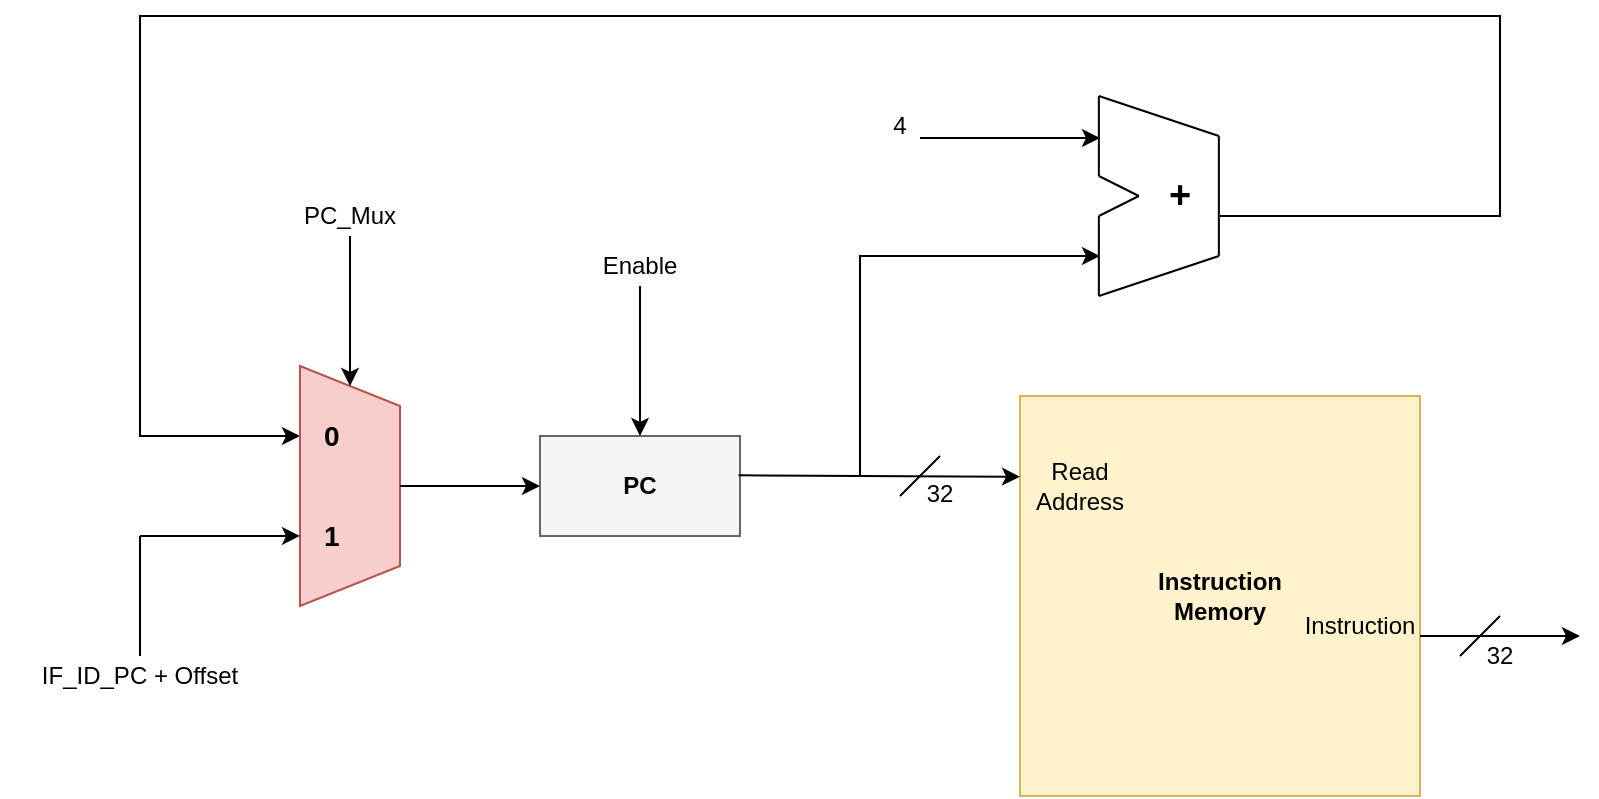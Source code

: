 <mxfile version="13.9.9" type="device"><diagram id="EM_4-Qxvc_nVMalOqa7d" name="Pagina-1"><mxGraphModel dx="1002" dy="628" grid="1" gridSize="10" guides="1" tooltips="1" connect="1" arrows="1" fold="1" page="1" pageScale="1" pageWidth="827" pageHeight="1169" math="0" shadow="0"><root><mxCell id="0"/><mxCell id="1" parent="0"/><mxCell id="63DuKP3PSEsNMxjA8k4f-1" value="" style="rounded=0;whiteSpace=wrap;html=1;fillColor=#fff2cc;strokeColor=#d6b656;" parent="1" vertex="1"><mxGeometry x="520" y="520" width="200" height="200" as="geometry"/></mxCell><mxCell id="63DuKP3PSEsNMxjA8k4f-2" value="&lt;b&gt;Instruction Memory&lt;/b&gt;" style="text;html=1;strokeColor=none;fillColor=none;align=center;verticalAlign=middle;whiteSpace=wrap;rounded=0;" parent="1" vertex="1"><mxGeometry x="590" y="605" width="60" height="30" as="geometry"/></mxCell><mxCell id="63DuKP3PSEsNMxjA8k4f-3" value="" style="rounded=0;whiteSpace=wrap;html=1;fillColor=#f5f5f5;strokeColor=#666666;fontColor=#333333;" parent="1" vertex="1"><mxGeometry x="280" y="540" width="100" height="50" as="geometry"/></mxCell><mxCell id="63DuKP3PSEsNMxjA8k4f-4" value="&lt;b&gt;PC&lt;/b&gt;" style="text;html=1;strokeColor=none;fillColor=none;align=center;verticalAlign=middle;whiteSpace=wrap;rounded=0;" parent="1" vertex="1"><mxGeometry x="300" y="550" width="60" height="30" as="geometry"/></mxCell><mxCell id="63DuKP3PSEsNMxjA8k4f-6" value="Read Address" style="text;html=1;strokeColor=none;fillColor=none;align=center;verticalAlign=middle;whiteSpace=wrap;rounded=0;" parent="1" vertex="1"><mxGeometry x="520" y="550" width="60" height="30" as="geometry"/></mxCell><mxCell id="63DuKP3PSEsNMxjA8k4f-7" value="Instruction" style="text;html=1;strokeColor=none;fillColor=none;align=center;verticalAlign=middle;whiteSpace=wrap;rounded=0;" parent="1" vertex="1"><mxGeometry x="660" y="620" width="60" height="30" as="geometry"/></mxCell><mxCell id="63DuKP3PSEsNMxjA8k4f-8" value="" style="endArrow=classic;html=1;rounded=0;" parent="1" edge="1"><mxGeometry width="50" height="50" relative="1" as="geometry"><mxPoint x="720" y="640" as="sourcePoint"/><mxPoint x="800" y="640" as="targetPoint"/></mxGeometry></mxCell><mxCell id="63DuKP3PSEsNMxjA8k4f-9" value="" style="endArrow=none;html=1;rounded=0;" parent="1" edge="1"><mxGeometry width="50" height="50" relative="1" as="geometry"><mxPoint x="740" y="650" as="sourcePoint"/><mxPoint x="760" y="630" as="targetPoint"/></mxGeometry></mxCell><mxCell id="63DuKP3PSEsNMxjA8k4f-10" value="32" style="text;html=1;strokeColor=none;fillColor=none;align=center;verticalAlign=middle;whiteSpace=wrap;rounded=0;" parent="1" vertex="1"><mxGeometry x="730" y="635" width="60" height="30" as="geometry"/></mxCell><mxCell id="63DuKP3PSEsNMxjA8k4f-13" value="" style="endArrow=classic;html=1;rounded=0;entryX=0.75;entryY=1;entryDx=0;entryDy=0;" parent="1" edge="1"><mxGeometry width="50" height="50" relative="1" as="geometry"><mxPoint x="440" y="560" as="sourcePoint"/><mxPoint x="560" y="450" as="targetPoint"/><Array as="points"><mxPoint x="440" y="450"/></Array></mxGeometry></mxCell><mxCell id="63DuKP3PSEsNMxjA8k4f-14" value="" style="endArrow=classic;html=1;rounded=0;exitX=0.993;exitY=0.393;exitDx=0;exitDy=0;exitPerimeter=0;entryX=0;entryY=0.345;entryDx=0;entryDy=0;entryPerimeter=0;" parent="1" source="63DuKP3PSEsNMxjA8k4f-3" target="63DuKP3PSEsNMxjA8k4f-6" edge="1"><mxGeometry width="50" height="50" relative="1" as="geometry"><mxPoint x="470" y="570" as="sourcePoint"/><mxPoint x="520" y="520" as="targetPoint"/></mxGeometry></mxCell><mxCell id="63DuKP3PSEsNMxjA8k4f-16" value="" style="endArrow=classic;html=1;rounded=0;" parent="1" edge="1"><mxGeometry width="50" height="50" relative="1" as="geometry"><mxPoint x="470" y="391" as="sourcePoint"/><mxPoint x="560" y="391" as="targetPoint"/></mxGeometry></mxCell><mxCell id="63DuKP3PSEsNMxjA8k4f-18" value="&lt;span&gt;4&lt;/span&gt;" style="text;html=1;strokeColor=none;fillColor=none;align=center;verticalAlign=middle;whiteSpace=wrap;rounded=0;fontStyle=0" parent="1" vertex="1"><mxGeometry x="430" y="370" width="60" height="30" as="geometry"/></mxCell><mxCell id="63DuKP3PSEsNMxjA8k4f-19" value="" style="endArrow=classic;html=1;rounded=0;exitX=0.5;exitY=0;exitDx=0;exitDy=0;" parent="1" edge="1"><mxGeometry width="50" height="50" relative="1" as="geometry"><mxPoint x="620" y="430" as="sourcePoint"/><mxPoint x="160" y="540" as="targetPoint"/><Array as="points"><mxPoint x="760" y="430"/><mxPoint x="760" y="330"/><mxPoint x="280" y="330"/><mxPoint x="80" y="330"/><mxPoint x="80" y="450"/><mxPoint x="80" y="540"/></Array></mxGeometry></mxCell><mxCell id="63DuKP3PSEsNMxjA8k4f-20" value="" style="endArrow=none;html=1;rounded=0;" parent="1" edge="1"><mxGeometry width="50" height="50" relative="1" as="geometry"><mxPoint x="460" y="570" as="sourcePoint"/><mxPoint x="480" y="550" as="targetPoint"/></mxGeometry></mxCell><mxCell id="63DuKP3PSEsNMxjA8k4f-21" value="32" style="text;html=1;strokeColor=none;fillColor=none;align=center;verticalAlign=middle;whiteSpace=wrap;rounded=0;" parent="1" vertex="1"><mxGeometry x="450" y="554" width="60" height="30" as="geometry"/></mxCell><mxCell id="HPLlACRchAcSBWmqwpWU-1" value="" style="shape=trapezoid;perimeter=trapezoidPerimeter;whiteSpace=wrap;html=1;fixedSize=1;direction=south;fillColor=#f8cecc;strokeColor=#b85450;" vertex="1" parent="1"><mxGeometry x="160" y="505" width="50" height="120" as="geometry"/></mxCell><mxCell id="HPLlACRchAcSBWmqwpWU-2" value="" style="endArrow=classic;html=1;rounded=0;exitX=0.5;exitY=0;exitDx=0;exitDy=0;entryX=0;entryY=0.5;entryDx=0;entryDy=0;" edge="1" parent="1" source="HPLlACRchAcSBWmqwpWU-1" target="63DuKP3PSEsNMxjA8k4f-3"><mxGeometry width="50" height="50" relative="1" as="geometry"><mxPoint x="480" y="391" as="sourcePoint"/><mxPoint x="570" y="391" as="targetPoint"/></mxGeometry></mxCell><mxCell id="HPLlACRchAcSBWmqwpWU-3" value="" style="endArrow=classic;html=1;entryX=0;entryY=0.5;entryDx=0;entryDy=0;exitX=0.5;exitY=1;exitDx=0;exitDy=0;" edge="1" parent="1" source="HPLlACRchAcSBWmqwpWU-4" target="HPLlACRchAcSBWmqwpWU-1"><mxGeometry width="50" height="50" relative="1" as="geometry"><mxPoint x="190" y="440" as="sourcePoint"/><mxPoint x="240" y="390" as="targetPoint"/></mxGeometry></mxCell><mxCell id="HPLlACRchAcSBWmqwpWU-4" value="PC_Mux" style="text;html=1;strokeColor=none;fillColor=none;align=center;verticalAlign=middle;whiteSpace=wrap;rounded=0;" vertex="1" parent="1"><mxGeometry x="165" y="420" width="40" height="20" as="geometry"/></mxCell><mxCell id="HPLlACRchAcSBWmqwpWU-6" value="" style="endArrow=none;html=1;" edge="1" parent="1"><mxGeometry width="50" height="50" relative="1" as="geometry"><mxPoint x="80" y="650" as="sourcePoint"/><mxPoint x="80" y="590" as="targetPoint"/><Array as="points"><mxPoint x="80" y="640"/></Array></mxGeometry></mxCell><mxCell id="HPLlACRchAcSBWmqwpWU-7" value="" style="endArrow=classic;html=1;entryX=0.708;entryY=1;entryDx=0;entryDy=0;entryPerimeter=0;" edge="1" parent="1" target="HPLlACRchAcSBWmqwpWU-1"><mxGeometry width="50" height="50" relative="1" as="geometry"><mxPoint x="80" y="590" as="sourcePoint"/><mxPoint x="150" y="590" as="targetPoint"/><Array as="points"/></mxGeometry></mxCell><mxCell id="HPLlACRchAcSBWmqwpWU-9" value="IF_ID_PC + Offset" style="text;html=1;strokeColor=none;fillColor=none;align=center;verticalAlign=middle;whiteSpace=wrap;rounded=0;" vertex="1" parent="1"><mxGeometry x="10" y="650" width="140" height="20" as="geometry"/></mxCell><mxCell id="HPLlACRchAcSBWmqwpWU-10" value="" style="endArrow=classic;html=1;entryX=0;entryY=0.5;entryDx=0;entryDy=0;" edge="1" parent="1"><mxGeometry width="50" height="50" relative="1" as="geometry"><mxPoint x="330" y="465" as="sourcePoint"/><mxPoint x="330" y="540" as="targetPoint"/></mxGeometry></mxCell><mxCell id="HPLlACRchAcSBWmqwpWU-11" value="Enable" style="text;html=1;strokeColor=none;fillColor=none;align=center;verticalAlign=middle;whiteSpace=wrap;rounded=0;" vertex="1" parent="1"><mxGeometry x="310" y="445" width="40" height="20" as="geometry"/></mxCell><mxCell id="HPLlACRchAcSBWmqwpWU-12" value="" style="endArrow=none;html=1;" edge="1" parent="1"><mxGeometry x="559.43" y="370" width="50" height="50" as="geometry"><mxPoint x="559.43" y="470" as="sourcePoint"/><mxPoint x="619.43" y="450" as="targetPoint"/></mxGeometry></mxCell><mxCell id="HPLlACRchAcSBWmqwpWU-13" value="" style="endArrow=none;html=1;" edge="1" parent="1"><mxGeometry x="559.43" y="370" width="50" height="50" as="geometry"><mxPoint x="559.43" y="370" as="sourcePoint"/><mxPoint x="619.43" y="390" as="targetPoint"/></mxGeometry></mxCell><mxCell id="HPLlACRchAcSBWmqwpWU-14" value="" style="endArrow=none;html=1;" edge="1" parent="1"><mxGeometry x="559.43" y="370" width="50" height="50" as="geometry"><mxPoint x="619.43" y="450" as="sourcePoint"/><mxPoint x="619.43" y="390" as="targetPoint"/></mxGeometry></mxCell><mxCell id="HPLlACRchAcSBWmqwpWU-15" value="" style="endArrow=none;html=1;" edge="1" parent="1"><mxGeometry x="559.43" y="370" width="50" height="50" as="geometry"><mxPoint x="559.43" y="470" as="sourcePoint"/><mxPoint x="559.43" y="430" as="targetPoint"/></mxGeometry></mxCell><mxCell id="HPLlACRchAcSBWmqwpWU-16" value="" style="endArrow=none;html=1;" edge="1" parent="1"><mxGeometry x="559.43" y="370" width="50" height="50" as="geometry"><mxPoint x="559.43" y="410" as="sourcePoint"/><mxPoint x="559.43" y="370" as="targetPoint"/></mxGeometry></mxCell><mxCell id="HPLlACRchAcSBWmqwpWU-17" value="" style="endArrow=none;html=1;" edge="1" parent="1"><mxGeometry x="559.43" y="370" width="50" height="50" as="geometry"><mxPoint x="559.43" y="430" as="sourcePoint"/><mxPoint x="579.43" y="420" as="targetPoint"/></mxGeometry></mxCell><mxCell id="HPLlACRchAcSBWmqwpWU-18" value="" style="endArrow=none;html=1;" edge="1" parent="1"><mxGeometry x="559.43" y="370" width="50" height="50" as="geometry"><mxPoint x="559.43" y="410" as="sourcePoint"/><mxPoint x="579.43" y="420" as="targetPoint"/></mxGeometry></mxCell><mxCell id="HPLlACRchAcSBWmqwpWU-19" value="&lt;font size=&quot;1&quot;&gt;&lt;b style=&quot;font-size: 19px&quot;&gt;+&lt;/b&gt;&lt;/font&gt;" style="text;html=1;strokeColor=none;fillColor=none;align=center;verticalAlign=middle;whiteSpace=wrap;rounded=0;" vertex="1" parent="1"><mxGeometry x="580" y="410" width="40" height="20" as="geometry"/></mxCell><mxCell id="HPLlACRchAcSBWmqwpWU-23" value="0" style="text;html=1;strokeColor=none;fillColor=none;align=left;verticalAlign=middle;whiteSpace=wrap;rounded=0;fontSize=14;fontStyle=1" vertex="1" parent="1"><mxGeometry x="170" y="530" width="40" height="20" as="geometry"/></mxCell><mxCell id="HPLlACRchAcSBWmqwpWU-24" value="1" style="text;html=1;strokeColor=none;fillColor=none;align=left;verticalAlign=middle;whiteSpace=wrap;rounded=0;fontSize=14;fontStyle=1" vertex="1" parent="1"><mxGeometry x="170" y="580" width="40" height="20" as="geometry"/></mxCell></root></mxGraphModel></diagram></mxfile>